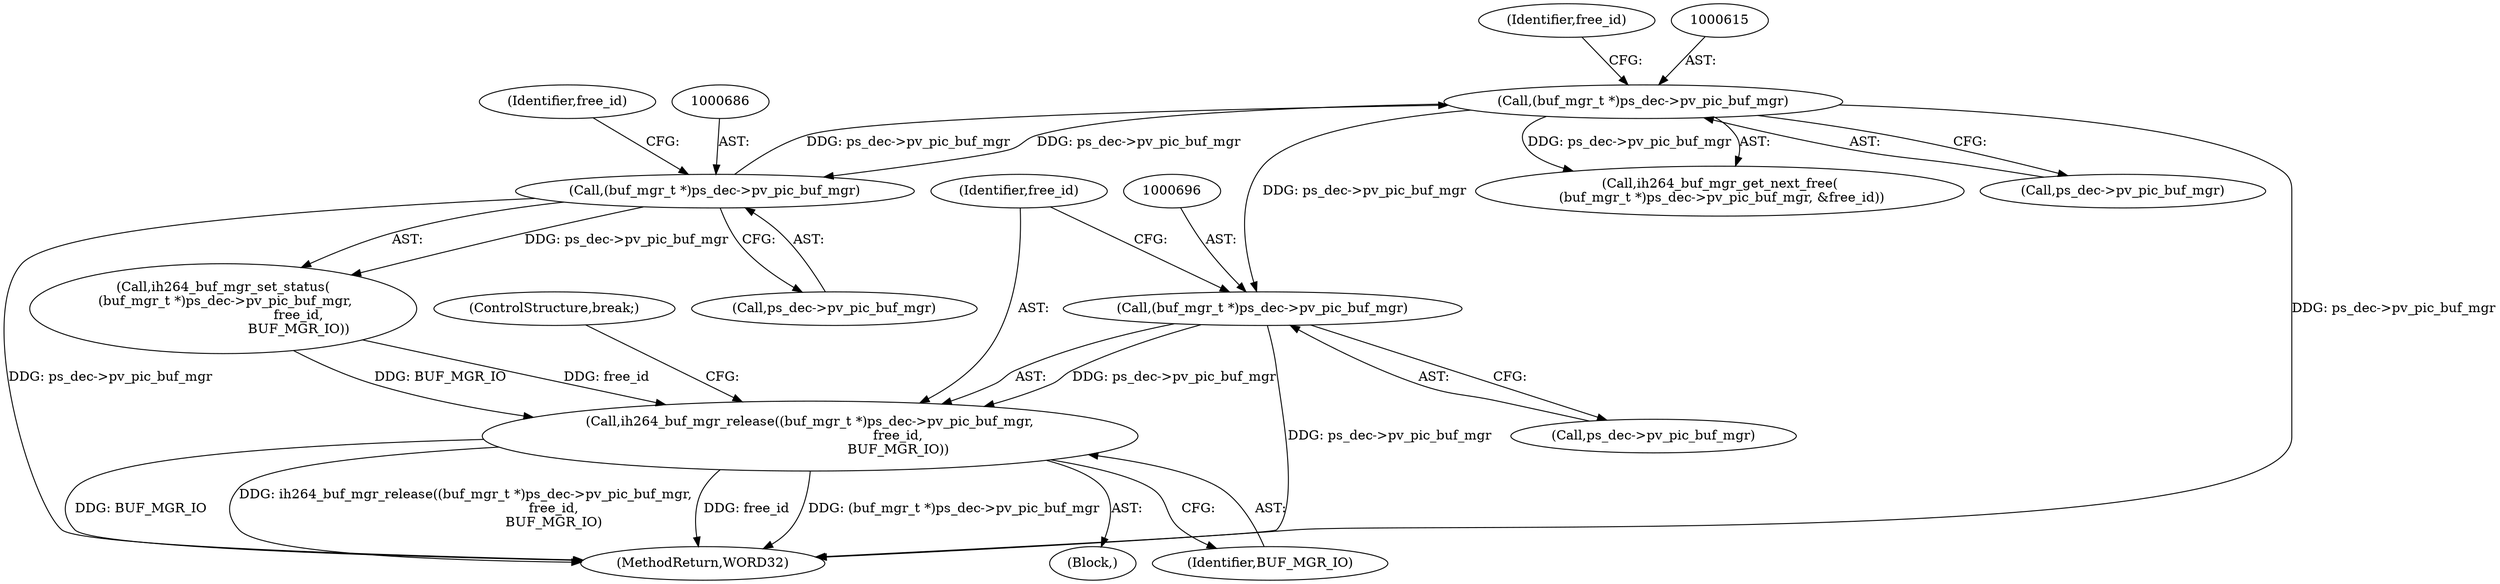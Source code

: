digraph "0_Android_e86d3cfd2bc28dac421092106751e5638d54a848@pointer" {
"1000695" [label="(Call,(buf_mgr_t *)ps_dec->pv_pic_buf_mgr)"];
"1000614" [label="(Call,(buf_mgr_t *)ps_dec->pv_pic_buf_mgr)"];
"1000685" [label="(Call,(buf_mgr_t *)ps_dec->pv_pic_buf_mgr)"];
"1000694" [label="(Call,ih264_buf_mgr_release((buf_mgr_t *)ps_dec->pv_pic_buf_mgr,\n                                          free_id,\n                                          BUF_MGR_IO))"];
"1000613" [label="(Call,ih264_buf_mgr_get_next_free(\n (buf_mgr_t *)ps_dec->pv_pic_buf_mgr, &free_id))"];
"1000616" [label="(Call,ps_dec->pv_pic_buf_mgr)"];
"1000684" [label="(Call,ih264_buf_mgr_set_status(\n (buf_mgr_t *)ps_dec->pv_pic_buf_mgr,\n                                    free_id,\n                                    BUF_MGR_IO))"];
"1000687" [label="(Call,ps_dec->pv_pic_buf_mgr)"];
"1000693" [label="(Block,)"];
"1000702" [label="(ControlStructure,break;)"];
"1000695" [label="(Call,(buf_mgr_t *)ps_dec->pv_pic_buf_mgr)"];
"1000620" [label="(Identifier,free_id)"];
"1000685" [label="(Call,(buf_mgr_t *)ps_dec->pv_pic_buf_mgr)"];
"1000690" [label="(Identifier,free_id)"];
"1000694" [label="(Call,ih264_buf_mgr_release((buf_mgr_t *)ps_dec->pv_pic_buf_mgr,\n                                          free_id,\n                                          BUF_MGR_IO))"];
"1000700" [label="(Identifier,free_id)"];
"1000701" [label="(Identifier,BUF_MGR_IO)"];
"1000697" [label="(Call,ps_dec->pv_pic_buf_mgr)"];
"1002272" [label="(MethodReturn,WORD32)"];
"1000614" [label="(Call,(buf_mgr_t *)ps_dec->pv_pic_buf_mgr)"];
"1000695" -> "1000694"  [label="AST: "];
"1000695" -> "1000697"  [label="CFG: "];
"1000696" -> "1000695"  [label="AST: "];
"1000697" -> "1000695"  [label="AST: "];
"1000700" -> "1000695"  [label="CFG: "];
"1000695" -> "1002272"  [label="DDG: ps_dec->pv_pic_buf_mgr"];
"1000695" -> "1000694"  [label="DDG: ps_dec->pv_pic_buf_mgr"];
"1000614" -> "1000695"  [label="DDG: ps_dec->pv_pic_buf_mgr"];
"1000614" -> "1000613"  [label="AST: "];
"1000614" -> "1000616"  [label="CFG: "];
"1000615" -> "1000614"  [label="AST: "];
"1000616" -> "1000614"  [label="AST: "];
"1000620" -> "1000614"  [label="CFG: "];
"1000614" -> "1002272"  [label="DDG: ps_dec->pv_pic_buf_mgr"];
"1000614" -> "1000613"  [label="DDG: ps_dec->pv_pic_buf_mgr"];
"1000685" -> "1000614"  [label="DDG: ps_dec->pv_pic_buf_mgr"];
"1000614" -> "1000685"  [label="DDG: ps_dec->pv_pic_buf_mgr"];
"1000685" -> "1000684"  [label="AST: "];
"1000685" -> "1000687"  [label="CFG: "];
"1000686" -> "1000685"  [label="AST: "];
"1000687" -> "1000685"  [label="AST: "];
"1000690" -> "1000685"  [label="CFG: "];
"1000685" -> "1002272"  [label="DDG: ps_dec->pv_pic_buf_mgr"];
"1000685" -> "1000684"  [label="DDG: ps_dec->pv_pic_buf_mgr"];
"1000694" -> "1000693"  [label="AST: "];
"1000694" -> "1000701"  [label="CFG: "];
"1000700" -> "1000694"  [label="AST: "];
"1000701" -> "1000694"  [label="AST: "];
"1000702" -> "1000694"  [label="CFG: "];
"1000694" -> "1002272"  [label="DDG: free_id"];
"1000694" -> "1002272"  [label="DDG: (buf_mgr_t *)ps_dec->pv_pic_buf_mgr"];
"1000694" -> "1002272"  [label="DDG: BUF_MGR_IO"];
"1000694" -> "1002272"  [label="DDG: ih264_buf_mgr_release((buf_mgr_t *)ps_dec->pv_pic_buf_mgr,\n                                          free_id,\n                                          BUF_MGR_IO)"];
"1000684" -> "1000694"  [label="DDG: free_id"];
"1000684" -> "1000694"  [label="DDG: BUF_MGR_IO"];
}
